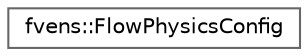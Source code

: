 digraph "Graphical Class Hierarchy"
{
 // LATEX_PDF_SIZE
  bgcolor="transparent";
  edge [fontname=Helvetica,fontsize=10,labelfontname=Helvetica,labelfontsize=10];
  node [fontname=Helvetica,fontsize=10,shape=box,height=0.2,width=0.4];
  rankdir="LR";
  Node0 [id="Node000000",label="fvens::FlowPhysicsConfig",height=0.2,width=0.4,color="grey40", fillcolor="white", style="filled",URL="$structfvens_1_1FlowPhysicsConfig.html",tooltip="The collection of physical data needed to initialize flow spatial discretizations."];
}
